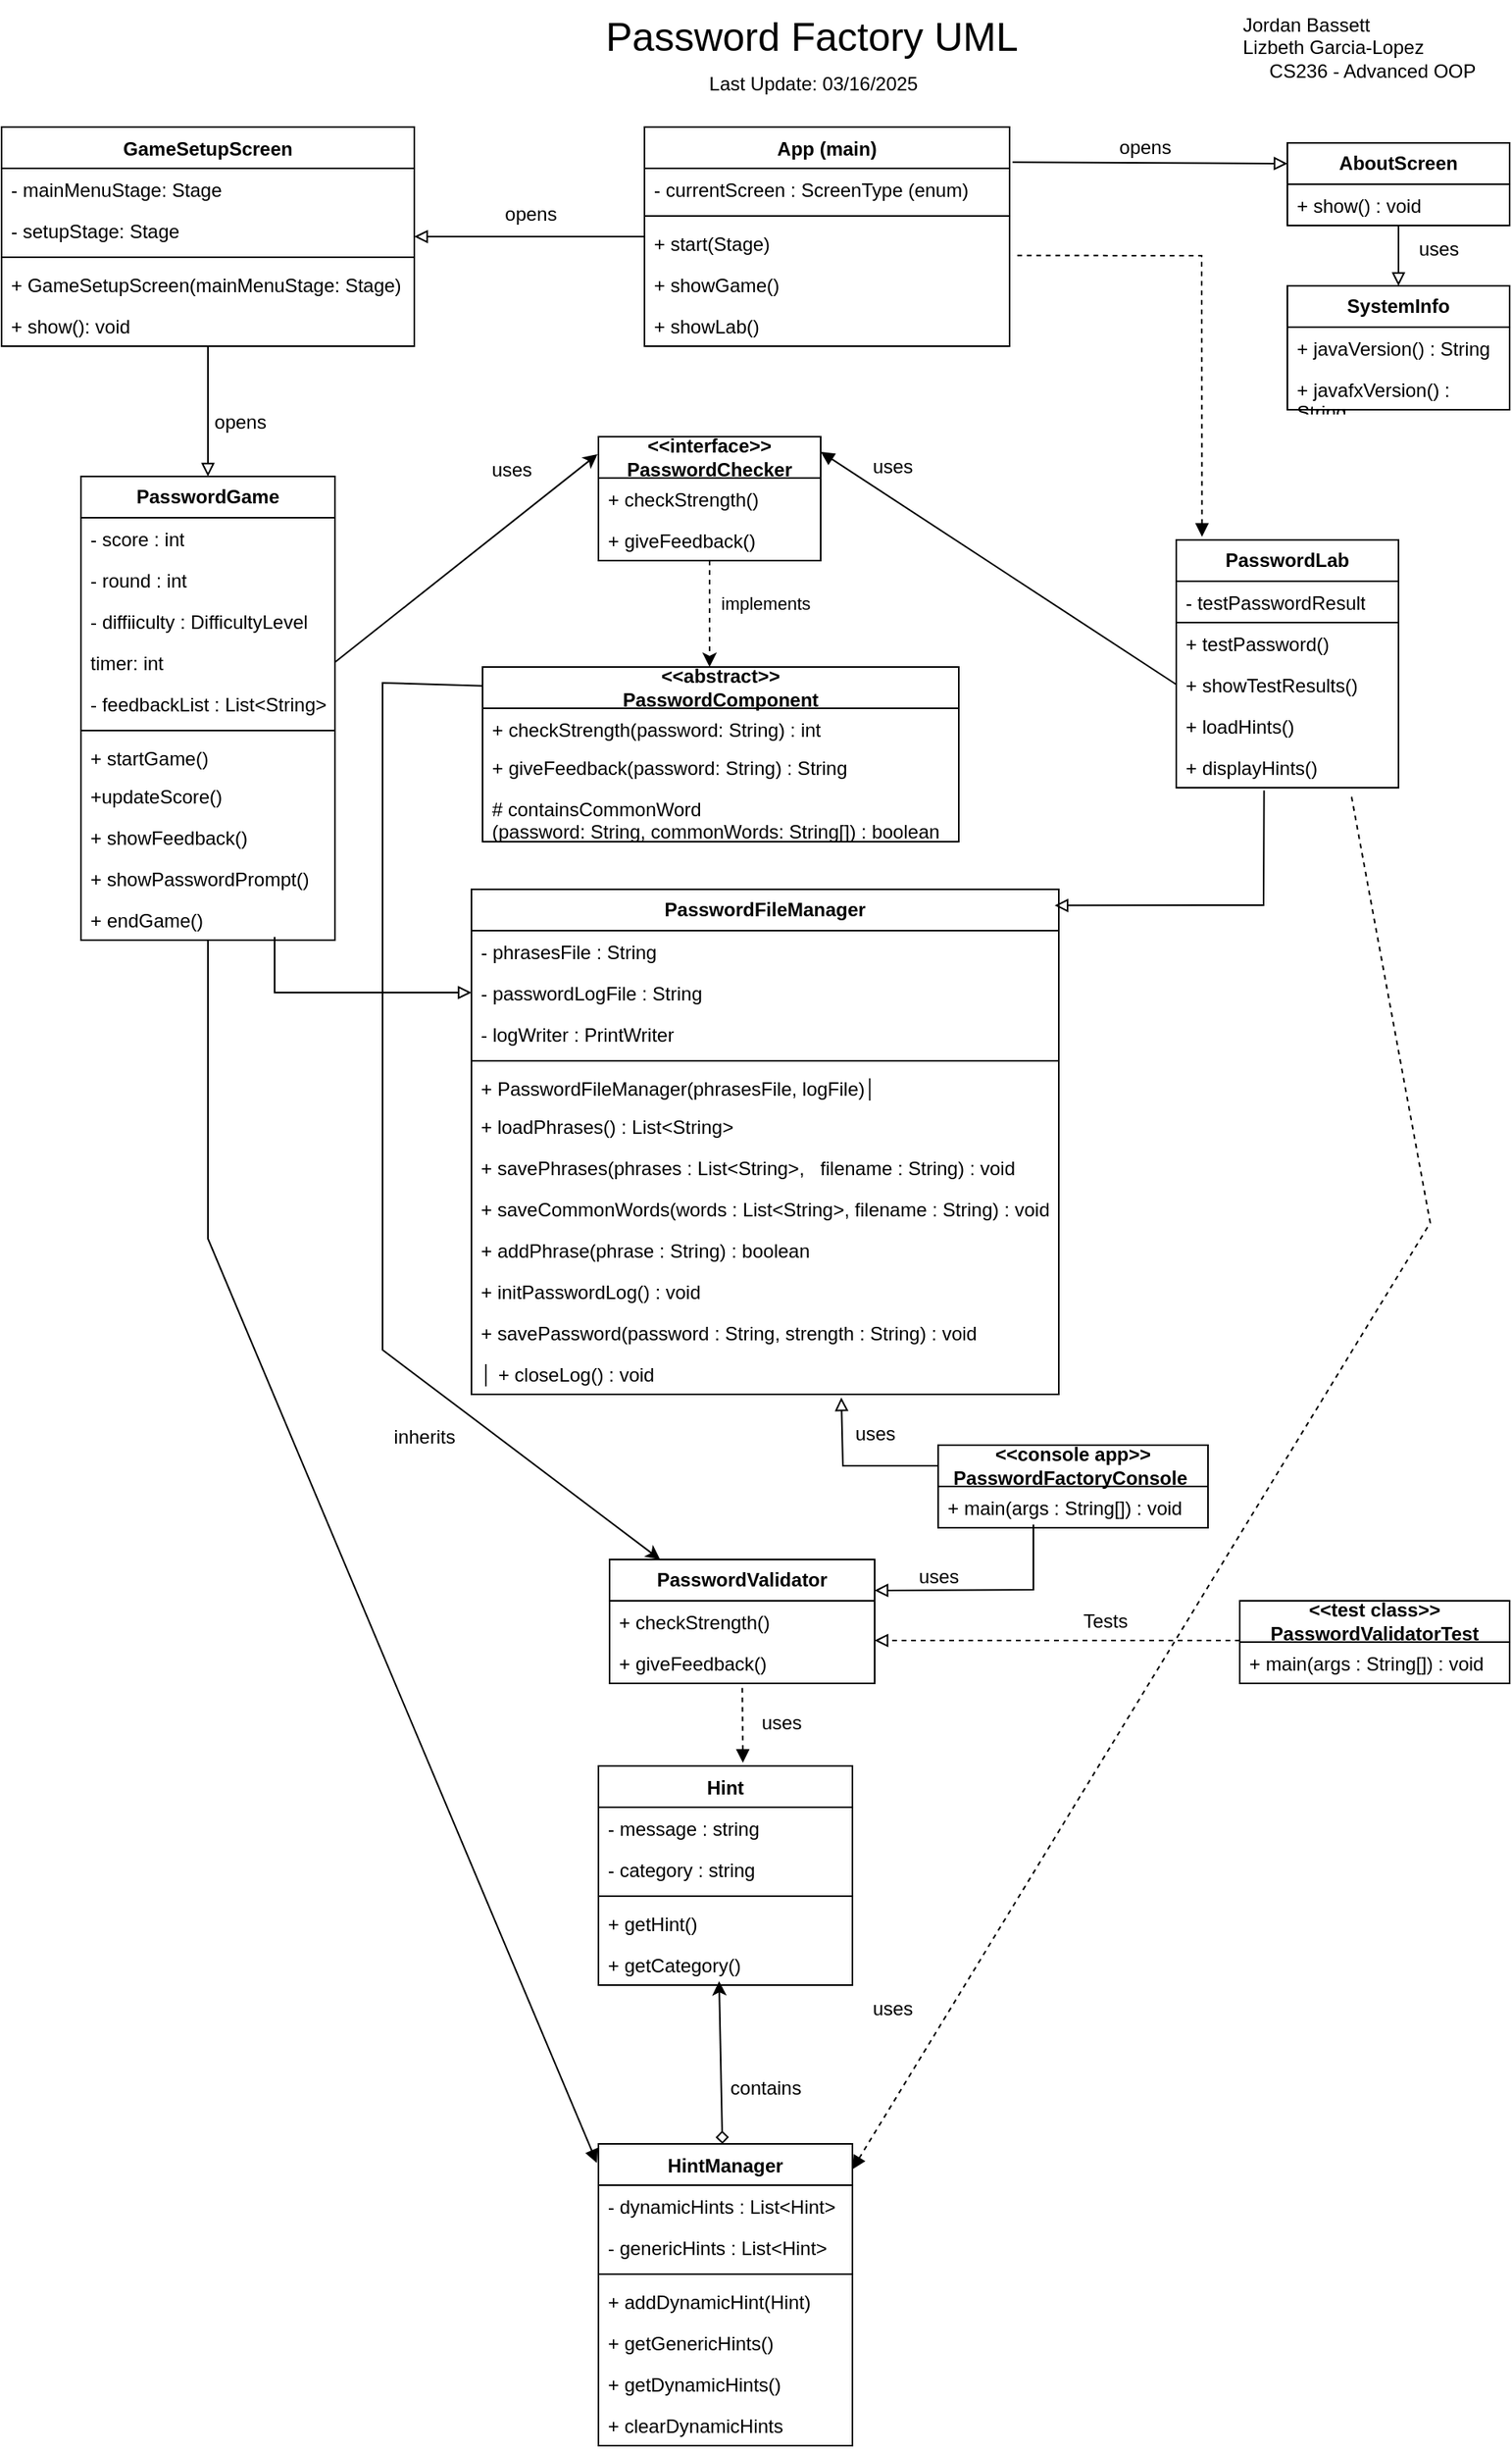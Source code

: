 <mxfile version="26.1.1">
  <diagram name="Page-1" id="9f46799a-70d6-7492-0946-bef42562c5a5">
    <mxGraphModel dx="1672" dy="1702" grid="1" gridSize="10" guides="1" tooltips="1" connect="1" arrows="1" fold="1" page="1" pageScale="1" pageWidth="1100" pageHeight="850" background="none" math="0" shadow="0">
      <root>
        <mxCell id="0" />
        <mxCell id="1" parent="0" />
        <mxCell id="MwzLFh-qSTPDTa6_5iHh-7" value="&lt;b&gt;PasswordGame&lt;/b&gt;" style="swimlane;fontStyle=0;childLayout=stackLayout;horizontal=1;startSize=26;fillColor=none;horizontalStack=0;resizeParent=1;resizeParentMax=0;resizeLast=0;collapsible=1;marginBottom=0;whiteSpace=wrap;html=1;swimlaneLine=1;" parent="1" vertex="1">
          <mxGeometry x="50" y="297" width="160" height="292" as="geometry" />
        </mxCell>
        <mxCell id="MwzLFh-qSTPDTa6_5iHh-33" value="- score : int" style="text;strokeColor=none;fillColor=none;align=left;verticalAlign=top;spacingLeft=4;spacingRight=4;overflow=hidden;rotatable=0;points=[[0,0.5],[1,0.5]];portConstraint=eastwest;whiteSpace=wrap;html=1;fontFamily=Helvetica;fontSize=12;fontColor=default;" parent="MwzLFh-qSTPDTa6_5iHh-7" vertex="1">
          <mxGeometry y="26" width="160" height="26" as="geometry" />
        </mxCell>
        <mxCell id="MwzLFh-qSTPDTa6_5iHh-49" value="- round : int" style="text;strokeColor=none;fillColor=none;align=left;verticalAlign=top;spacingLeft=4;spacingRight=4;overflow=hidden;rotatable=0;points=[[0,0.5],[1,0.5]];portConstraint=eastwest;whiteSpace=wrap;html=1;backgroundOutline=0;fontFamily=Helvetica;fontSize=12;fontColor=default;" parent="MwzLFh-qSTPDTa6_5iHh-7" vertex="1">
          <mxGeometry y="52" width="160" height="26" as="geometry" />
        </mxCell>
        <mxCell id="MwzLFh-qSTPDTa6_5iHh-69" value="- diffiiculty : DifficultyLevel" style="text;strokeColor=none;fillColor=none;align=left;verticalAlign=top;spacingLeft=4;spacingRight=4;overflow=hidden;rotatable=0;points=[[0,0.5],[1,0.5]];portConstraint=eastwest;whiteSpace=wrap;html=1;backgroundOutline=0;fontFamily=Helvetica;fontSize=12;fontColor=default;" parent="MwzLFh-qSTPDTa6_5iHh-7" vertex="1">
          <mxGeometry y="78" width="160" height="26" as="geometry" />
        </mxCell>
        <mxCell id="MwzLFh-qSTPDTa6_5iHh-68" value="timer: int" style="text;strokeColor=none;fillColor=none;align=left;verticalAlign=top;spacingLeft=4;spacingRight=4;overflow=hidden;rotatable=0;points=[[0,0.5],[1,0.5]];portConstraint=eastwest;whiteSpace=wrap;html=1;backgroundOutline=0;fontFamily=Helvetica;fontSize=12;fontColor=default;" parent="MwzLFh-qSTPDTa6_5iHh-7" vertex="1">
          <mxGeometry y="104" width="160" height="26" as="geometry" />
        </mxCell>
        <mxCell id="MwzLFh-qSTPDTa6_5iHh-65" value="- feedbackList : List&amp;lt;String&amp;gt;" style="text;strokeColor=none;fillColor=none;align=left;verticalAlign=top;spacingLeft=4;spacingRight=4;overflow=hidden;rotatable=0;points=[[0,0.5],[1,0.5]];portConstraint=eastwest;whiteSpace=wrap;html=1;backgroundOutline=0;fontFamily=Helvetica;fontSize=12;fontColor=default;" parent="MwzLFh-qSTPDTa6_5iHh-7" vertex="1">
          <mxGeometry y="130" width="160" height="26" as="geometry" />
        </mxCell>
        <mxCell id="MwzLFh-qSTPDTa6_5iHh-64" value="" style="line;strokeWidth=1;fillColor=none;align=left;verticalAlign=middle;spacingTop=-1;spacingLeft=3;spacingRight=3;rotatable=0;labelPosition=right;points=[];portConstraint=eastwest;strokeColor=inherit;" parent="MwzLFh-qSTPDTa6_5iHh-7" vertex="1">
          <mxGeometry y="156" width="160" height="8" as="geometry" />
        </mxCell>
        <mxCell id="MwzLFh-qSTPDTa6_5iHh-8" value="+ startGame()" style="text;strokeColor=none;fillColor=none;align=left;verticalAlign=top;spacingLeft=4;spacingRight=4;overflow=hidden;rotatable=0;points=[[0,0.5],[1,0.5]];portConstraint=eastwest;whiteSpace=wrap;html=1;" parent="MwzLFh-qSTPDTa6_5iHh-7" vertex="1">
          <mxGeometry y="164" width="160" height="24" as="geometry" />
        </mxCell>
        <mxCell id="MwzLFh-qSTPDTa6_5iHh-48" value="+updateScore()" style="text;strokeColor=none;fillColor=none;align=left;verticalAlign=top;spacingLeft=4;spacingRight=4;overflow=hidden;rotatable=0;points=[[0,0.5],[1,0.5]];portConstraint=eastwest;whiteSpace=wrap;html=1;" parent="MwzLFh-qSTPDTa6_5iHh-7" vertex="1">
          <mxGeometry y="188" width="160" height="26" as="geometry" />
        </mxCell>
        <mxCell id="MwzLFh-qSTPDTa6_5iHh-47" value="+ showFeedback()" style="text;strokeColor=none;fillColor=none;align=left;verticalAlign=top;spacingLeft=4;spacingRight=4;overflow=hidden;rotatable=0;points=[[0,0.5],[1,0.5]];portConstraint=eastwest;whiteSpace=wrap;html=1;" parent="MwzLFh-qSTPDTa6_5iHh-7" vertex="1">
          <mxGeometry y="214" width="160" height="26" as="geometry" />
        </mxCell>
        <mxCell id="MwzLFh-qSTPDTa6_5iHh-46" value="+ showPasswordPrompt()" style="text;strokeColor=none;fillColor=none;align=left;verticalAlign=top;spacingLeft=4;spacingRight=4;overflow=hidden;rotatable=0;points=[[0,0.5],[1,0.5]];portConstraint=eastwest;whiteSpace=wrap;html=1;" parent="MwzLFh-qSTPDTa6_5iHh-7" vertex="1">
          <mxGeometry y="240" width="160" height="26" as="geometry" />
        </mxCell>
        <mxCell id="MwzLFh-qSTPDTa6_5iHh-45" value="+ endGame()" style="text;strokeColor=none;fillColor=none;align=left;verticalAlign=top;spacingLeft=4;spacingRight=4;overflow=hidden;rotatable=0;points=[[0,0.5],[1,0.5]];portConstraint=eastwest;whiteSpace=wrap;html=1;" parent="MwzLFh-qSTPDTa6_5iHh-7" vertex="1">
          <mxGeometry y="266" width="160" height="26" as="geometry" />
        </mxCell>
        <mxCell id="MwzLFh-qSTPDTa6_5iHh-11" value="&lt;b&gt;PasswordLab&lt;/b&gt;" style="swimlane;fontStyle=0;childLayout=stackLayout;horizontal=1;startSize=26;fillColor=none;horizontalStack=0;resizeParent=1;resizeParentMax=0;resizeLast=0;collapsible=1;marginBottom=0;whiteSpace=wrap;html=1;" parent="1" vertex="1">
          <mxGeometry x="740" y="337" width="140" height="156" as="geometry" />
        </mxCell>
        <mxCell id="MwzLFh-qSTPDTa6_5iHh-34" value="-&amp;nbsp;testPasswordResult" style="text;strokeColor=default;fillColor=none;align=left;verticalAlign=top;spacingLeft=4;spacingRight=4;overflow=hidden;rotatable=0;points=[[0,0.5],[1,0.5]];portConstraint=eastwest;whiteSpace=wrap;html=1;" parent="MwzLFh-qSTPDTa6_5iHh-11" vertex="1">
          <mxGeometry y="26" width="140" height="26" as="geometry" />
        </mxCell>
        <mxCell id="MwzLFh-qSTPDTa6_5iHh-12" value="+ testPassword()" style="text;strokeColor=none;fillColor=none;align=left;verticalAlign=top;spacingLeft=4;spacingRight=4;overflow=hidden;rotatable=0;points=[[0,0.5],[1,0.5]];portConstraint=eastwest;whiteSpace=wrap;html=1;" parent="MwzLFh-qSTPDTa6_5iHh-11" vertex="1">
          <mxGeometry y="52" width="140" height="26" as="geometry" />
        </mxCell>
        <mxCell id="MwzLFh-qSTPDTa6_5iHh-35" value="+ showTestResults()" style="text;strokeColor=none;fillColor=none;align=left;verticalAlign=top;spacingLeft=4;spacingRight=4;overflow=hidden;rotatable=0;points=[[0,0.5],[1,0.5]];portConstraint=eastwest;whiteSpace=wrap;html=1;" parent="MwzLFh-qSTPDTa6_5iHh-11" vertex="1">
          <mxGeometry y="78" width="140" height="26" as="geometry" />
        </mxCell>
        <mxCell id="MwzLFh-qSTPDTa6_5iHh-71" value="+ loadHints()" style="text;strokeColor=none;fillColor=none;align=left;verticalAlign=top;spacingLeft=4;spacingRight=4;overflow=hidden;rotatable=0;points=[[0,0.5],[1,0.5]];portConstraint=eastwest;whiteSpace=wrap;html=1;" parent="MwzLFh-qSTPDTa6_5iHh-11" vertex="1">
          <mxGeometry y="104" width="140" height="26" as="geometry" />
        </mxCell>
        <mxCell id="MwzLFh-qSTPDTa6_5iHh-70" value="+ displayHints()" style="text;strokeColor=none;fillColor=none;align=left;verticalAlign=top;spacingLeft=4;spacingRight=4;overflow=hidden;rotatable=0;points=[[0,0.5],[1,0.5]];portConstraint=eastwest;whiteSpace=wrap;html=1;" parent="MwzLFh-qSTPDTa6_5iHh-11" vertex="1">
          <mxGeometry y="130" width="140" height="26" as="geometry" />
        </mxCell>
        <mxCell id="MwzLFh-qSTPDTa6_5iHh-16" value="" style="endArrow=none;dashed=1;html=1;rounded=0;exitX=0.116;exitY=-0.013;exitDx=0;exitDy=0;strokeWidth=1;startArrow=block;startFill=1;entryX=1.008;entryY=0.803;entryDx=0;entryDy=0;entryPerimeter=0;exitPerimeter=0;" parent="1" source="MwzLFh-qSTPDTa6_5iHh-11" target="MwzLFh-qSTPDTa6_5iHh-30" edge="1">
          <mxGeometry width="50" height="50" relative="1" as="geometry">
            <mxPoint x="486" y="219" as="sourcePoint" />
            <mxPoint x="546" y="85" as="targetPoint" />
            <Array as="points">
              <mxPoint x="756" y="158" />
            </Array>
          </mxGeometry>
        </mxCell>
        <mxCell id="MwzLFh-qSTPDTa6_5iHh-18" value="&lt;b&gt;&amp;lt;&amp;lt;interface&amp;gt;&amp;gt;&lt;br&gt;PasswordChecker&lt;/b&gt;" style="swimlane;fontStyle=0;childLayout=stackLayout;horizontal=1;startSize=26;fillColor=none;horizontalStack=0;resizeParent=1;resizeParentMax=0;resizeLast=0;collapsible=1;marginBottom=0;whiteSpace=wrap;html=1;labelPadding=8;" parent="1" vertex="1">
          <mxGeometry x="376" y="272" width="140" height="78" as="geometry" />
        </mxCell>
        <mxCell id="MwzLFh-qSTPDTa6_5iHh-19" value="+ checkStrength()" style="text;strokeColor=none;fillColor=none;align=left;verticalAlign=top;spacingLeft=4;spacingRight=4;overflow=hidden;rotatable=0;points=[[0,0.5],[1,0.5]];portConstraint=eastwest;whiteSpace=wrap;html=1;" parent="MwzLFh-qSTPDTa6_5iHh-18" vertex="1">
          <mxGeometry y="26" width="140" height="26" as="geometry" />
        </mxCell>
        <mxCell id="MwzLFh-qSTPDTa6_5iHh-37" value="+ giveFeedback()" style="text;strokeColor=none;fillColor=none;align=left;verticalAlign=top;spacingLeft=4;spacingRight=4;overflow=hidden;rotatable=0;points=[[0,0.5],[1,0.5]];portConstraint=eastwest;whiteSpace=wrap;html=1;" parent="MwzLFh-qSTPDTa6_5iHh-18" vertex="1">
          <mxGeometry y="52" width="140" height="26" as="geometry" />
        </mxCell>
        <mxCell id="MwzLFh-qSTPDTa6_5iHh-23" value="" style="endArrow=none;html=1;rounded=0;exitX=1;exitY=0.25;exitDx=0;exitDy=0;startArrow=block;startFill=1;strokeWidth=1;entryX=0;entryY=0.5;entryDx=0;entryDy=0;" parent="1" target="MwzLFh-qSTPDTa6_5iHh-35" edge="1">
          <mxGeometry width="50" height="50" relative="1" as="geometry">
            <mxPoint x="516" y="281.5" as="sourcePoint" />
            <mxPoint x="606" y="281.496" as="targetPoint" />
            <Array as="points" />
          </mxGeometry>
        </mxCell>
        <mxCell id="MwzLFh-qSTPDTa6_5iHh-24" value="uses" style="text;html=1;align=center;verticalAlign=middle;resizable=0;points=[];autosize=1;strokeColor=none;fillColor=none;" parent="1" vertex="1">
          <mxGeometry x="296" y="278" width="50" height="30" as="geometry" />
        </mxCell>
        <mxCell id="MwzLFh-qSTPDTa6_5iHh-25" value="uses" style="text;html=1;align=center;verticalAlign=middle;resizable=0;points=[];autosize=1;strokeColor=none;fillColor=none;" parent="1" vertex="1">
          <mxGeometry x="536" y="276" width="50" height="30" as="geometry" />
        </mxCell>
        <mxCell id="MwzLFh-qSTPDTa6_5iHh-27" value="App (main)" style="swimlane;fontStyle=1;align=center;verticalAlign=top;childLayout=stackLayout;horizontal=1;startSize=26;horizontalStack=0;resizeParent=1;resizeParentMax=0;resizeLast=0;collapsible=1;marginBottom=0;whiteSpace=wrap;html=1;" parent="1" vertex="1">
          <mxGeometry x="405" y="77" width="230" height="138" as="geometry" />
        </mxCell>
        <mxCell id="MwzLFh-qSTPDTa6_5iHh-28" value="- currentScreen : ScreenType (enum)" style="text;strokeColor=none;fillColor=none;align=left;verticalAlign=top;spacingLeft=4;spacingRight=4;overflow=hidden;rotatable=0;points=[[0,0.5],[1,0.5]];portConstraint=eastwest;whiteSpace=wrap;html=1;" parent="MwzLFh-qSTPDTa6_5iHh-27" vertex="1">
          <mxGeometry y="26" width="230" height="26" as="geometry" />
        </mxCell>
        <mxCell id="MwzLFh-qSTPDTa6_5iHh-29" value="" style="line;strokeWidth=1;fillColor=none;align=left;verticalAlign=middle;spacingTop=-1;spacingLeft=3;spacingRight=3;rotatable=0;labelPosition=right;points=[];portConstraint=eastwest;strokeColor=inherit;" parent="MwzLFh-qSTPDTa6_5iHh-27" vertex="1">
          <mxGeometry y="52" width="230" height="8" as="geometry" />
        </mxCell>
        <mxCell id="MwzLFh-qSTPDTa6_5iHh-30" value="+ start(Stage)&lt;div&gt;&lt;br&gt;&lt;/div&gt;" style="text;strokeColor=none;fillColor=none;align=left;verticalAlign=top;spacingLeft=4;spacingRight=4;overflow=hidden;rotatable=0;points=[[0,0.5],[1,0.5]];portConstraint=eastwest;whiteSpace=wrap;html=1;" parent="MwzLFh-qSTPDTa6_5iHh-27" vertex="1">
          <mxGeometry y="60" width="230" height="26" as="geometry" />
        </mxCell>
        <mxCell id="MwzLFh-qSTPDTa6_5iHh-32" value="+ showGame()" style="text;strokeColor=none;fillColor=none;align=left;verticalAlign=top;spacingLeft=4;spacingRight=4;overflow=hidden;rotatable=0;points=[[0,0.5],[1,0.5]];portConstraint=eastwest;whiteSpace=wrap;html=1;" parent="MwzLFh-qSTPDTa6_5iHh-27" vertex="1">
          <mxGeometry y="86" width="230" height="26" as="geometry" />
        </mxCell>
        <mxCell id="MwzLFh-qSTPDTa6_5iHh-31" value="+ showLab()" style="text;strokeColor=none;fillColor=none;align=left;verticalAlign=top;spacingLeft=4;spacingRight=4;overflow=hidden;rotatable=0;points=[[0,0.5],[1,0.5]];portConstraint=eastwest;whiteSpace=wrap;html=1;" parent="MwzLFh-qSTPDTa6_5iHh-27" vertex="1">
          <mxGeometry y="112" width="230" height="26" as="geometry" />
        </mxCell>
        <mxCell id="MwzLFh-qSTPDTa6_5iHh-38" value="&lt;b&gt;PasswordValidator&lt;/b&gt;" style="swimlane;fontStyle=0;childLayout=stackLayout;horizontal=1;startSize=26;fillColor=none;horizontalStack=0;resizeParent=1;resizeParentMax=0;resizeLast=0;collapsible=1;marginBottom=0;whiteSpace=wrap;html=1;" parent="1" vertex="1">
          <mxGeometry x="383" y="979" width="167" height="78" as="geometry" />
        </mxCell>
        <mxCell id="MwzLFh-qSTPDTa6_5iHh-39" value="+ checkStrength()" style="text;strokeColor=none;fillColor=none;align=left;verticalAlign=top;spacingLeft=4;spacingRight=4;overflow=hidden;rotatable=0;points=[[0,0.5],[1,0.5]];portConstraint=eastwest;whiteSpace=wrap;html=1;" parent="MwzLFh-qSTPDTa6_5iHh-38" vertex="1">
          <mxGeometry y="26" width="167" height="26" as="geometry" />
        </mxCell>
        <mxCell id="MwzLFh-qSTPDTa6_5iHh-40" value="+ giveFeedback()" style="text;strokeColor=none;fillColor=none;align=left;verticalAlign=top;spacingLeft=4;spacingRight=4;overflow=hidden;rotatable=0;points=[[0,0.5],[1,0.5]];portConstraint=eastwest;whiteSpace=wrap;html=1;" parent="MwzLFh-qSTPDTa6_5iHh-38" vertex="1">
          <mxGeometry y="52" width="167" height="26" as="geometry" />
        </mxCell>
        <mxCell id="MwzLFh-qSTPDTa6_5iHh-41" value="" style="endArrow=classic;html=1;rounded=0;dashed=1;" parent="1" source="MwzLFh-qSTPDTa6_5iHh-18" edge="1">
          <mxGeometry width="50" height="50" relative="1" as="geometry">
            <mxPoint x="766" y="335" as="sourcePoint" />
            <mxPoint x="446" y="417" as="targetPoint" />
          </mxGeometry>
        </mxCell>
        <mxCell id="6YJ5N-ME_N0Fh1LEVRaI-7" value="i&lt;span style=&quot;background-color: light-dark(#ffffff, var(--ge-dark-color, #121212)); color: light-dark(rgb(0, 0, 0), rgb(255, 255, 255));&quot;&gt;mplements&lt;/span&gt;" style="edgeLabel;html=1;align=center;verticalAlign=middle;resizable=0;points=[];" parent="MwzLFh-qSTPDTa6_5iHh-41" vertex="1" connectable="0">
          <mxGeometry x="-0.343" y="1" relative="1" as="geometry">
            <mxPoint x="34" y="5" as="offset" />
          </mxGeometry>
        </mxCell>
        <mxCell id="MwzLFh-qSTPDTa6_5iHh-51" value="" style="endArrow=classic;html=1;rounded=0;exitX=1;exitY=0.5;exitDx=0;exitDy=0;entryX=-0.004;entryY=0.141;entryDx=0;entryDy=0;entryPerimeter=0;" parent="1" source="MwzLFh-qSTPDTa6_5iHh-68" target="MwzLFh-qSTPDTa6_5iHh-18" edge="1">
          <mxGeometry width="50" height="50" relative="1" as="geometry">
            <mxPoint x="256" y="535" as="sourcePoint" />
            <mxPoint x="306" y="485" as="targetPoint" />
            <Array as="points" />
          </mxGeometry>
        </mxCell>
        <mxCell id="LDX4w7hDw32Ap1Z7UwCJ-1" value="Hint" style="swimlane;fontStyle=1;align=center;verticalAlign=top;childLayout=stackLayout;horizontal=1;startSize=26;horizontalStack=0;resizeParent=1;resizeParentMax=0;resizeLast=0;collapsible=1;marginBottom=0;whiteSpace=wrap;html=1;" parent="1" vertex="1">
          <mxGeometry x="376" y="1109" width="160" height="138" as="geometry" />
        </mxCell>
        <mxCell id="LDX4w7hDw32Ap1Z7UwCJ-2" value="- message : string" style="text;strokeColor=none;fillColor=none;align=left;verticalAlign=top;spacingLeft=4;spacingRight=4;overflow=hidden;rotatable=0;points=[[0,0.5],[1,0.5]];portConstraint=eastwest;whiteSpace=wrap;html=1;" parent="LDX4w7hDw32Ap1Z7UwCJ-1" vertex="1">
          <mxGeometry y="26" width="160" height="26" as="geometry" />
        </mxCell>
        <mxCell id="LDX4w7hDw32Ap1Z7UwCJ-5" value="- category : string" style="text;strokeColor=none;fillColor=none;align=left;verticalAlign=top;spacingLeft=4;spacingRight=4;overflow=hidden;rotatable=0;points=[[0,0.5],[1,0.5]];portConstraint=eastwest;whiteSpace=wrap;html=1;" parent="LDX4w7hDw32Ap1Z7UwCJ-1" vertex="1">
          <mxGeometry y="52" width="160" height="26" as="geometry" />
        </mxCell>
        <mxCell id="LDX4w7hDw32Ap1Z7UwCJ-3" value="" style="line;strokeWidth=1;fillColor=none;align=left;verticalAlign=middle;spacingTop=-1;spacingLeft=3;spacingRight=3;rotatable=0;labelPosition=right;points=[];portConstraint=eastwest;strokeColor=inherit;" parent="LDX4w7hDw32Ap1Z7UwCJ-1" vertex="1">
          <mxGeometry y="78" width="160" height="8" as="geometry" />
        </mxCell>
        <mxCell id="LDX4w7hDw32Ap1Z7UwCJ-4" value="+ getHint()" style="text;strokeColor=none;fillColor=none;align=left;verticalAlign=top;spacingLeft=4;spacingRight=4;overflow=hidden;rotatable=0;points=[[0,0.5],[1,0.5]];portConstraint=eastwest;whiteSpace=wrap;html=1;" parent="LDX4w7hDw32Ap1Z7UwCJ-1" vertex="1">
          <mxGeometry y="86" width="160" height="26" as="geometry" />
        </mxCell>
        <mxCell id="LDX4w7hDw32Ap1Z7UwCJ-6" value="+ getCategory()" style="text;strokeColor=none;fillColor=none;align=left;verticalAlign=top;spacingLeft=4;spacingRight=4;overflow=hidden;rotatable=0;points=[[0,0.5],[1,0.5]];portConstraint=eastwest;whiteSpace=wrap;html=1;" parent="LDX4w7hDw32Ap1Z7UwCJ-1" vertex="1">
          <mxGeometry y="112" width="160" height="26" as="geometry" />
        </mxCell>
        <mxCell id="LDX4w7hDw32Ap1Z7UwCJ-7" value="HintManager" style="swimlane;fontStyle=1;align=center;verticalAlign=top;childLayout=stackLayout;horizontal=1;startSize=26;horizontalStack=0;resizeParent=1;resizeParentMax=0;resizeLast=0;collapsible=1;marginBottom=0;whiteSpace=wrap;html=1;" parent="1" vertex="1">
          <mxGeometry x="376" y="1347" width="160" height="190" as="geometry" />
        </mxCell>
        <mxCell id="LDX4w7hDw32Ap1Z7UwCJ-8" value="- dynamicHints : List&amp;lt;Hint&amp;gt;" style="text;strokeColor=none;fillColor=none;align=left;verticalAlign=top;spacingLeft=4;spacingRight=4;overflow=hidden;rotatable=0;points=[[0,0.5],[1,0.5]];portConstraint=eastwest;whiteSpace=wrap;html=1;" parent="LDX4w7hDw32Ap1Z7UwCJ-7" vertex="1">
          <mxGeometry y="26" width="160" height="26" as="geometry" />
        </mxCell>
        <mxCell id="LDX4w7hDw32Ap1Z7UwCJ-11" value="- genericHints : List&amp;lt;Hint&amp;gt;" style="text;strokeColor=none;fillColor=none;align=left;verticalAlign=top;spacingLeft=4;spacingRight=4;overflow=hidden;rotatable=0;points=[[0,0.5],[1,0.5]];portConstraint=eastwest;whiteSpace=wrap;html=1;" parent="LDX4w7hDw32Ap1Z7UwCJ-7" vertex="1">
          <mxGeometry y="52" width="160" height="26" as="geometry" />
        </mxCell>
        <mxCell id="LDX4w7hDw32Ap1Z7UwCJ-9" value="" style="line;strokeWidth=1;fillColor=none;align=left;verticalAlign=middle;spacingTop=-1;spacingLeft=3;spacingRight=3;rotatable=0;labelPosition=right;points=[];portConstraint=eastwest;strokeColor=inherit;" parent="LDX4w7hDw32Ap1Z7UwCJ-7" vertex="1">
          <mxGeometry y="78" width="160" height="8" as="geometry" />
        </mxCell>
        <mxCell id="LDX4w7hDw32Ap1Z7UwCJ-10" value="+ addDynamicHint(Hint)" style="text;strokeColor=none;fillColor=none;align=left;verticalAlign=top;spacingLeft=4;spacingRight=4;overflow=hidden;rotatable=0;points=[[0,0.5],[1,0.5]];portConstraint=eastwest;whiteSpace=wrap;html=1;" parent="LDX4w7hDw32Ap1Z7UwCJ-7" vertex="1">
          <mxGeometry y="86" width="160" height="26" as="geometry" />
        </mxCell>
        <mxCell id="LDX4w7hDw32Ap1Z7UwCJ-14" value="+ getGenericHints()" style="text;strokeColor=none;fillColor=none;align=left;verticalAlign=top;spacingLeft=4;spacingRight=4;overflow=hidden;rotatable=0;points=[[0,0.5],[1,0.5]];portConstraint=eastwest;whiteSpace=wrap;html=1;" parent="LDX4w7hDw32Ap1Z7UwCJ-7" vertex="1">
          <mxGeometry y="112" width="160" height="26" as="geometry" />
        </mxCell>
        <mxCell id="LDX4w7hDw32Ap1Z7UwCJ-13" value="+ getDynamicHints()" style="text;strokeColor=none;fillColor=none;align=left;verticalAlign=top;spacingLeft=4;spacingRight=4;overflow=hidden;rotatable=0;points=[[0,0.5],[1,0.5]];portConstraint=eastwest;whiteSpace=wrap;html=1;" parent="LDX4w7hDw32Ap1Z7UwCJ-7" vertex="1">
          <mxGeometry y="138" width="160" height="26" as="geometry" />
        </mxCell>
        <mxCell id="LDX4w7hDw32Ap1Z7UwCJ-12" value="+ clearDynamicHints" style="text;strokeColor=none;fillColor=none;align=left;verticalAlign=top;spacingLeft=4;spacingRight=4;overflow=hidden;rotatable=0;points=[[0,0.5],[1,0.5]];portConstraint=eastwest;whiteSpace=wrap;html=1;" parent="LDX4w7hDw32Ap1Z7UwCJ-7" vertex="1">
          <mxGeometry y="164" width="160" height="26" as="geometry" />
        </mxCell>
        <mxCell id="LDX4w7hDw32Ap1Z7UwCJ-15" value="" style="endArrow=none;dashed=1;html=1;rounded=0;startArrow=block;startFill=1;" parent="1" target="MwzLFh-qSTPDTa6_5iHh-40" edge="1">
          <mxGeometry width="50" height="50" relative="1" as="geometry">
            <mxPoint x="467" y="1107" as="sourcePoint" />
            <mxPoint x="455.35" y="1063.58" as="targetPoint" />
          </mxGeometry>
        </mxCell>
        <mxCell id="LDX4w7hDw32Ap1Z7UwCJ-18" value="" style="endArrow=classic;html=1;rounded=0;startArrow=diamond;startFill=0;entryX=0.475;entryY=0.904;entryDx=0;entryDy=0;entryPerimeter=0;" parent="1" source="LDX4w7hDw32Ap1Z7UwCJ-7" target="LDX4w7hDw32Ap1Z7UwCJ-6" edge="1">
          <mxGeometry width="50" height="50" relative="1" as="geometry">
            <mxPoint x="564" y="1096" as="sourcePoint" />
            <mxPoint x="614" y="1046" as="targetPoint" />
          </mxGeometry>
        </mxCell>
        <mxCell id="LDX4w7hDw32Ap1Z7UwCJ-20" value="" style="endArrow=none;dashed=1;html=1;rounded=0;exitX=1;exitY=0.084;exitDx=0;exitDy=0;exitPerimeter=0;startArrow=block;startFill=1;entryX=0.786;entryY=1.136;entryDx=0;entryDy=0;entryPerimeter=0;" parent="1" source="LDX4w7hDw32Ap1Z7UwCJ-7" target="MwzLFh-qSTPDTa6_5iHh-70" edge="1">
          <mxGeometry width="50" height="50" relative="1" as="geometry">
            <mxPoint x="674" y="756" as="sourcePoint" />
            <mxPoint x="674" y="586" as="targetPoint" />
            <Array as="points">
              <mxPoint x="900" y="767" />
            </Array>
          </mxGeometry>
        </mxCell>
        <mxCell id="LDX4w7hDw32Ap1Z7UwCJ-21" value="uses" style="text;html=1;align=center;verticalAlign=middle;resizable=0;points=[];autosize=1;strokeColor=none;fillColor=none;" parent="1" vertex="1">
          <mxGeometry x="536" y="1247" width="50" height="30" as="geometry" />
        </mxCell>
        <mxCell id="LDX4w7hDw32Ap1Z7UwCJ-22" value="" style="endArrow=none;html=1;rounded=0;exitX=-0.006;exitY=0.063;exitDx=0;exitDy=0;exitPerimeter=0;startArrow=block;startFill=1;" parent="1" source="LDX4w7hDw32Ap1Z7UwCJ-7" target="MwzLFh-qSTPDTa6_5iHh-45" edge="1">
          <mxGeometry width="50" height="50" relative="1" as="geometry">
            <mxPoint x="176" y="786" as="sourcePoint" />
            <mxPoint x="194" y="501" as="targetPoint" />
            <Array as="points">
              <mxPoint x="130" y="777" />
            </Array>
          </mxGeometry>
        </mxCell>
        <mxCell id="LDX4w7hDw32Ap1Z7UwCJ-23" value="contains" style="text;html=1;align=center;verticalAlign=middle;resizable=0;points=[];autosize=1;strokeColor=none;fillColor=none;" parent="1" vertex="1">
          <mxGeometry x="446" y="1297" width="70" height="30" as="geometry" />
        </mxCell>
        <mxCell id="6YJ5N-ME_N0Fh1LEVRaI-1" value="&lt;b&gt;&amp;lt;&amp;lt;abstract&amp;gt;&amp;gt;&lt;br&gt;PasswordComponent&lt;/b&gt;" style="swimlane;fontStyle=0;childLayout=stackLayout;horizontal=1;startSize=26;fillColor=none;horizontalStack=0;resizeParent=1;resizeParentMax=0;resizeLast=0;collapsible=1;marginBottom=0;whiteSpace=wrap;html=1;" parent="1" vertex="1">
          <mxGeometry x="303" y="417" width="300" height="110" as="geometry" />
        </mxCell>
        <mxCell id="6YJ5N-ME_N0Fh1LEVRaI-2" value="+ checkStrength(&lt;span class=&quot;hljs-keyword&quot;&gt;password&lt;/span&gt;: String) : &lt;span class=&quot;hljs-type&quot;&gt;int&lt;/span&gt;" style="text;strokeColor=none;fillColor=none;align=left;verticalAlign=top;spacingLeft=4;spacingRight=4;overflow=hidden;rotatable=0;points=[[0,0.5],[1,0.5]];portConstraint=eastwest;whiteSpace=wrap;html=1;" parent="6YJ5N-ME_N0Fh1LEVRaI-1" vertex="1">
          <mxGeometry y="26" width="300" height="24" as="geometry" />
        </mxCell>
        <mxCell id="6YJ5N-ME_N0Fh1LEVRaI-3" value="+ giveFeedback(&lt;span class=&quot;hljs-keyword&quot;&gt;password&lt;/span&gt;: String) : String" style="text;strokeColor=none;fillColor=none;align=left;verticalAlign=top;spacingLeft=4;spacingRight=4;overflow=hidden;rotatable=0;points=[[0,0.5],[1,0.5]];portConstraint=eastwest;whiteSpace=wrap;html=1;" parent="6YJ5N-ME_N0Fh1LEVRaI-1" vertex="1">
          <mxGeometry y="50" width="300" height="26" as="geometry" />
        </mxCell>
        <mxCell id="6YJ5N-ME_N0Fh1LEVRaI-5" value="# containsCommonWord&lt;br&gt;(&lt;span class=&quot;hljs-keyword&quot;&gt;password&lt;/span&gt;: String, commonWords: String[]) : &lt;span class=&quot;hljs-type&quot;&gt;boolean&lt;/span&gt;" style="text;strokeColor=none;fillColor=none;align=left;verticalAlign=top;spacingLeft=4;spacingRight=4;overflow=hidden;rotatable=0;points=[[0,0.5],[1,0.5]];portConstraint=eastwest;whiteSpace=wrap;html=1;" parent="6YJ5N-ME_N0Fh1LEVRaI-1" vertex="1">
          <mxGeometry y="76" width="300" height="34" as="geometry" />
        </mxCell>
        <mxCell id="6YJ5N-ME_N0Fh1LEVRaI-6" value="" style="endArrow=classic;html=1;rounded=0;exitX=0;exitY=0.108;exitDx=0;exitDy=0;exitPerimeter=0;" parent="1" target="MwzLFh-qSTPDTa6_5iHh-38" edge="1" source="6YJ5N-ME_N0Fh1LEVRaI-1">
          <mxGeometry width="50" height="50" relative="1" as="geometry">
            <mxPoint x="308" y="429" as="sourcePoint" />
            <mxPoint x="513" y="690" as="targetPoint" />
            <Array as="points">
              <mxPoint x="240" y="427" />
              <mxPoint x="240" y="847" />
            </Array>
          </mxGeometry>
        </mxCell>
        <mxCell id="6YJ5N-ME_N0Fh1LEVRaI-8" value="inherits" style="text;html=1;align=center;verticalAlign=middle;resizable=0;points=[];autosize=1;strokeColor=none;fillColor=none;" parent="1" vertex="1">
          <mxGeometry x="236" y="887" width="60" height="30" as="geometry" />
        </mxCell>
        <mxCell id="mxx-9HUhmIcKTZJnWZQF-1" value="GameSetupScreen" style="swimlane;fontStyle=1;align=center;verticalAlign=top;childLayout=stackLayout;horizontal=1;startSize=26;horizontalStack=0;resizeParent=1;resizeParentMax=0;resizeLast=0;collapsible=1;marginBottom=0;whiteSpace=wrap;html=1;" parent="1" vertex="1">
          <mxGeometry y="77" width="260" height="138" as="geometry" />
        </mxCell>
        <mxCell id="mxx-9HUhmIcKTZJnWZQF-2" value="- mainMenuStage: Stage" style="text;strokeColor=none;fillColor=none;align=left;verticalAlign=top;spacingLeft=4;spacingRight=4;overflow=hidden;rotatable=0;points=[[0,0.5],[1,0.5]];portConstraint=eastwest;whiteSpace=wrap;html=1;" parent="mxx-9HUhmIcKTZJnWZQF-1" vertex="1">
          <mxGeometry y="26" width="260" height="26" as="geometry" />
        </mxCell>
        <mxCell id="mxx-9HUhmIcKTZJnWZQF-18" value="- setupStage: Stage" style="text;strokeColor=none;fillColor=none;align=left;verticalAlign=top;spacingLeft=4;spacingRight=4;overflow=hidden;rotatable=0;points=[[0,0.5],[1,0.5]];portConstraint=eastwest;whiteSpace=wrap;html=1;" parent="mxx-9HUhmIcKTZJnWZQF-1" vertex="1">
          <mxGeometry y="52" width="260" height="26" as="geometry" />
        </mxCell>
        <mxCell id="mxx-9HUhmIcKTZJnWZQF-3" value="" style="line;strokeWidth=1;fillColor=none;align=left;verticalAlign=middle;spacingTop=-1;spacingLeft=3;spacingRight=3;rotatable=0;labelPosition=right;points=[];portConstraint=eastwest;strokeColor=inherit;" parent="mxx-9HUhmIcKTZJnWZQF-1" vertex="1">
          <mxGeometry y="78" width="260" height="8" as="geometry" />
        </mxCell>
        <mxCell id="mxx-9HUhmIcKTZJnWZQF-6" value="+ GameSetupScreen(mainMenuStage: Stage)" style="text;strokeColor=none;fillColor=none;align=left;verticalAlign=top;spacingLeft=4;spacingRight=4;overflow=hidden;rotatable=0;points=[[0,0.5],[1,0.5]];portConstraint=eastwest;whiteSpace=wrap;html=1;" parent="mxx-9HUhmIcKTZJnWZQF-1" vertex="1">
          <mxGeometry y="86" width="260" height="26" as="geometry" />
        </mxCell>
        <mxCell id="mxx-9HUhmIcKTZJnWZQF-17" value="+ show(): void" style="text;strokeColor=none;fillColor=none;align=left;verticalAlign=top;spacingLeft=4;spacingRight=4;overflow=hidden;rotatable=0;points=[[0,0.5],[1,0.5]];portConstraint=eastwest;whiteSpace=wrap;html=1;" parent="mxx-9HUhmIcKTZJnWZQF-1" vertex="1">
          <mxGeometry y="112" width="260" height="26" as="geometry" />
        </mxCell>
        <mxCell id="mxx-9HUhmIcKTZJnWZQF-13" value="" style="endArrow=block;html=1;rounded=0;endFill=0;" parent="1" source="MwzLFh-qSTPDTa6_5iHh-27" target="mxx-9HUhmIcKTZJnWZQF-1" edge="1">
          <mxGeometry width="50" height="50" relative="1" as="geometry">
            <mxPoint x="490" y="527" as="sourcePoint" />
            <mxPoint x="310" y="157" as="targetPoint" />
          </mxGeometry>
        </mxCell>
        <mxCell id="mxx-9HUhmIcKTZJnWZQF-14" value="opens" style="text;html=1;align=center;verticalAlign=middle;resizable=0;points=[];autosize=1;strokeColor=none;fillColor=none;" parent="1" vertex="1">
          <mxGeometry x="303" y="117" width="60" height="30" as="geometry" />
        </mxCell>
        <mxCell id="mxx-9HUhmIcKTZJnWZQF-15" value="" style="endArrow=block;html=1;rounded=0;endFill=0;" parent="1" source="mxx-9HUhmIcKTZJnWZQF-1" target="MwzLFh-qSTPDTa6_5iHh-7" edge="1">
          <mxGeometry width="50" height="50" relative="1" as="geometry">
            <mxPoint x="415" y="156" as="sourcePoint" />
            <mxPoint x="270" y="156" as="targetPoint" />
          </mxGeometry>
        </mxCell>
        <mxCell id="mxx-9HUhmIcKTZJnWZQF-16" value="opens" style="text;html=1;align=center;verticalAlign=middle;resizable=0;points=[];autosize=1;strokeColor=none;fillColor=none;" parent="1" vertex="1">
          <mxGeometry x="120" y="248" width="60" height="30" as="geometry" />
        </mxCell>
        <mxCell id="jwQLwETKuIdSPSXauqky-6" value="&lt;b&gt;PasswordFileManager&lt;/b&gt;" style="swimlane;fontStyle=0;childLayout=stackLayout;horizontal=1;startSize=26;fillColor=none;horizontalStack=0;resizeParent=1;resizeParentMax=0;resizeLast=0;collapsible=1;marginBottom=0;whiteSpace=wrap;html=1;swimlaneLine=1;" vertex="1" parent="1">
          <mxGeometry x="296" y="557" width="370" height="318" as="geometry" />
        </mxCell>
        <mxCell id="jwQLwETKuIdSPSXauqky-7" value="- phrasesFile : String" style="text;strokeColor=none;fillColor=none;align=left;verticalAlign=top;spacingLeft=4;spacingRight=4;overflow=hidden;rotatable=0;points=[[0,0.5],[1,0.5]];portConstraint=eastwest;whiteSpace=wrap;html=1;fontFamily=Helvetica;fontSize=12;fontColor=default;" vertex="1" parent="jwQLwETKuIdSPSXauqky-6">
          <mxGeometry y="26" width="370" height="26" as="geometry" />
        </mxCell>
        <mxCell id="jwQLwETKuIdSPSXauqky-8" value="- passwordLogFile : String" style="text;strokeColor=none;fillColor=none;align=left;verticalAlign=top;spacingLeft=4;spacingRight=4;overflow=hidden;rotatable=0;points=[[0,0.5],[1,0.5]];portConstraint=eastwest;whiteSpace=wrap;html=1;backgroundOutline=0;fontFamily=Helvetica;fontSize=12;fontColor=default;" vertex="1" parent="jwQLwETKuIdSPSXauqky-6">
          <mxGeometry y="52" width="370" height="26" as="geometry" />
        </mxCell>
        <mxCell id="jwQLwETKuIdSPSXauqky-9" value="- logWriter : PrintWriter" style="text;strokeColor=none;fillColor=none;align=left;verticalAlign=top;spacingLeft=4;spacingRight=4;overflow=hidden;rotatable=0;points=[[0,0.5],[1,0.5]];portConstraint=eastwest;whiteSpace=wrap;html=1;backgroundOutline=0;fontFamily=Helvetica;fontSize=12;fontColor=default;" vertex="1" parent="jwQLwETKuIdSPSXauqky-6">
          <mxGeometry y="78" width="370" height="26" as="geometry" />
        </mxCell>
        <mxCell id="jwQLwETKuIdSPSXauqky-12" value="" style="line;strokeWidth=1;fillColor=none;align=left;verticalAlign=middle;spacingTop=-1;spacingLeft=3;spacingRight=3;rotatable=0;labelPosition=right;points=[];portConstraint=eastwest;strokeColor=inherit;" vertex="1" parent="jwQLwETKuIdSPSXauqky-6">
          <mxGeometry y="104" width="370" height="8" as="geometry" />
        </mxCell>
        <mxCell id="jwQLwETKuIdSPSXauqky-13" value="+ PasswordFileManager(phrasesFile, logFile)│" style="text;strokeColor=none;fillColor=none;align=left;verticalAlign=top;spacingLeft=4;spacingRight=4;overflow=hidden;rotatable=0;points=[[0,0.5],[1,0.5]];portConstraint=eastwest;whiteSpace=wrap;html=1;" vertex="1" parent="jwQLwETKuIdSPSXauqky-6">
          <mxGeometry y="112" width="370" height="24" as="geometry" />
        </mxCell>
        <mxCell id="jwQLwETKuIdSPSXauqky-14" value="+ loadPhrases() : List&amp;lt;String&amp;gt;&amp;nbsp;" style="text;strokeColor=none;fillColor=none;align=left;verticalAlign=top;spacingLeft=4;spacingRight=4;overflow=hidden;rotatable=0;points=[[0,0.5],[1,0.5]];portConstraint=eastwest;whiteSpace=wrap;html=1;" vertex="1" parent="jwQLwETKuIdSPSXauqky-6">
          <mxGeometry y="136" width="370" height="26" as="geometry" />
        </mxCell>
        <mxCell id="jwQLwETKuIdSPSXauqky-15" value="&lt;div&gt;+ savePhrases(phrases : List&amp;lt;String&amp;gt;,&amp;nbsp;&lt;span style=&quot;background-color: transparent; color: light-dark(rgb(0, 0, 0), rgb(255, 255, 255));&quot;&gt;&amp;nbsp; filename : String) : void&amp;nbsp;&lt;/span&gt;&lt;/div&gt;" style="text;strokeColor=none;fillColor=none;align=left;verticalAlign=top;spacingLeft=4;spacingRight=4;overflow=hidden;rotatable=0;points=[[0,0.5],[1,0.5]];portConstraint=eastwest;whiteSpace=wrap;html=1;" vertex="1" parent="jwQLwETKuIdSPSXauqky-6">
          <mxGeometry y="162" width="370" height="26" as="geometry" />
        </mxCell>
        <mxCell id="jwQLwETKuIdSPSXauqky-16" value="&lt;div&gt;+ saveCommonWords(words : List&amp;lt;String&amp;gt;,&amp;nbsp;&lt;span style=&quot;background-color: transparent; color: light-dark(rgb(0, 0, 0), rgb(255, 255, 255));&quot;&gt;filename : String) : void&lt;/span&gt;&lt;/div&gt;" style="text;strokeColor=none;fillColor=none;align=left;verticalAlign=top;spacingLeft=4;spacingRight=4;overflow=hidden;rotatable=0;points=[[0,0.5],[1,0.5]];portConstraint=eastwest;whiteSpace=wrap;html=1;" vertex="1" parent="jwQLwETKuIdSPSXauqky-6">
          <mxGeometry y="188" width="370" height="26" as="geometry" />
        </mxCell>
        <mxCell id="jwQLwETKuIdSPSXauqky-17" value="+ addPhrase(phrase : String) : boolean" style="text;strokeColor=none;fillColor=none;align=left;verticalAlign=top;spacingLeft=4;spacingRight=4;overflow=hidden;rotatable=0;points=[[0,0.5],[1,0.5]];portConstraint=eastwest;whiteSpace=wrap;html=1;" vertex="1" parent="jwQLwETKuIdSPSXauqky-6">
          <mxGeometry y="214" width="370" height="26" as="geometry" />
        </mxCell>
        <mxCell id="jwQLwETKuIdSPSXauqky-18" value="+ initPasswordLog() : void&amp;nbsp;" style="text;strokeColor=none;fillColor=none;align=left;verticalAlign=top;spacingLeft=4;spacingRight=4;overflow=hidden;rotatable=0;points=[[0,0.5],[1,0.5]];portConstraint=eastwest;whiteSpace=wrap;html=1;" vertex="1" parent="jwQLwETKuIdSPSXauqky-6">
          <mxGeometry y="240" width="370" height="26" as="geometry" />
        </mxCell>
        <mxCell id="jwQLwETKuIdSPSXauqky-19" value="&lt;div&gt;+ savePassword(password : String,&amp;nbsp;&lt;span style=&quot;background-color: transparent; color: light-dark(rgb(0, 0, 0), rgb(255, 255, 255));&quot;&gt;strength : String) : void&amp;nbsp;&amp;nbsp;&lt;/span&gt;&lt;/div&gt;" style="text;strokeColor=none;fillColor=none;align=left;verticalAlign=top;spacingLeft=4;spacingRight=4;overflow=hidden;rotatable=0;points=[[0,0.5],[1,0.5]];portConstraint=eastwest;whiteSpace=wrap;html=1;" vertex="1" parent="jwQLwETKuIdSPSXauqky-6">
          <mxGeometry y="266" width="370" height="26" as="geometry" />
        </mxCell>
        <mxCell id="jwQLwETKuIdSPSXauqky-20" value="│ + closeLog() : void" style="text;strokeColor=none;fillColor=none;align=left;verticalAlign=top;spacingLeft=4;spacingRight=4;overflow=hidden;rotatable=0;points=[[0,0.5],[1,0.5]];portConstraint=eastwest;whiteSpace=wrap;html=1;" vertex="1" parent="jwQLwETKuIdSPSXauqky-6">
          <mxGeometry y="292" width="370" height="26" as="geometry" />
        </mxCell>
        <mxCell id="jwQLwETKuIdSPSXauqky-22" value="" style="endArrow=block;html=1;rounded=0;exitX=0.395;exitY=1.068;exitDx=0;exitDy=0;exitPerimeter=0;entryX=0.993;entryY=0.032;entryDx=0;entryDy=0;entryPerimeter=0;endFill=0;" edge="1" parent="1" source="MwzLFh-qSTPDTa6_5iHh-70" target="jwQLwETKuIdSPSXauqky-6">
          <mxGeometry width="50" height="50" relative="1" as="geometry">
            <mxPoint x="740" y="807" as="sourcePoint" />
            <mxPoint x="750" y="587" as="targetPoint" />
            <Array as="points">
              <mxPoint x="795" y="567" />
            </Array>
          </mxGeometry>
        </mxCell>
        <mxCell id="jwQLwETKuIdSPSXauqky-23" value="" style="endArrow=block;html=1;rounded=0;endFill=0;" edge="1" parent="1" target="jwQLwETKuIdSPSXauqky-8">
          <mxGeometry width="50" height="50" relative="1" as="geometry">
            <mxPoint x="172" y="587" as="sourcePoint" />
            <mxPoint x="190" y="729" as="targetPoint" />
            <Array as="points">
              <mxPoint x="172" y="622" />
            </Array>
          </mxGeometry>
        </mxCell>
        <mxCell id="jwQLwETKuIdSPSXauqky-24" value="&lt;b&gt;AboutScreen&lt;/b&gt;" style="swimlane;fontStyle=0;childLayout=stackLayout;horizontal=1;startSize=26;fillColor=none;horizontalStack=0;resizeParent=1;resizeParentMax=0;resizeLast=0;collapsible=1;marginBottom=0;whiteSpace=wrap;html=1;labelPadding=8;" vertex="1" parent="1">
          <mxGeometry x="810" y="87" width="140" height="52" as="geometry" />
        </mxCell>
        <mxCell id="jwQLwETKuIdSPSXauqky-25" value="+ show() : void" style="text;strokeColor=none;fillColor=none;align=left;verticalAlign=top;spacingLeft=4;spacingRight=4;overflow=hidden;rotatable=0;points=[[0,0.5],[1,0.5]];portConstraint=eastwest;whiteSpace=wrap;html=1;" vertex="1" parent="jwQLwETKuIdSPSXauqky-24">
          <mxGeometry y="26" width="140" height="26" as="geometry" />
        </mxCell>
        <mxCell id="jwQLwETKuIdSPSXauqky-27" value="" style="endArrow=block;html=1;rounded=0;endFill=0;entryX=0;entryY=0.25;entryDx=0;entryDy=0;exitX=1.008;exitY=0.16;exitDx=0;exitDy=0;exitPerimeter=0;" edge="1" parent="1" source="MwzLFh-qSTPDTa6_5iHh-27" target="jwQLwETKuIdSPSXauqky-24">
          <mxGeometry width="50" height="50" relative="1" as="geometry">
            <mxPoint x="640" y="98" as="sourcePoint" />
            <mxPoint x="800" y="98" as="targetPoint" />
          </mxGeometry>
        </mxCell>
        <mxCell id="jwQLwETKuIdSPSXauqky-28" value="opens" style="text;html=1;align=center;verticalAlign=middle;resizable=0;points=[];autosize=1;strokeColor=none;fillColor=none;" vertex="1" parent="1">
          <mxGeometry x="690" y="75" width="60" height="30" as="geometry" />
        </mxCell>
        <mxCell id="jwQLwETKuIdSPSXauqky-29" value="&lt;b&gt;SystemInfo&lt;/b&gt;" style="swimlane;fontStyle=0;childLayout=stackLayout;horizontal=1;startSize=26;fillColor=none;horizontalStack=0;resizeParent=1;resizeParentMax=0;resizeLast=0;collapsible=1;marginBottom=0;whiteSpace=wrap;html=1;labelPadding=8;" vertex="1" parent="1">
          <mxGeometry x="810" y="177" width="140" height="78" as="geometry" />
        </mxCell>
        <mxCell id="jwQLwETKuIdSPSXauqky-30" value="+ javaVersion() : String" style="text;strokeColor=none;fillColor=none;align=left;verticalAlign=top;spacingLeft=4;spacingRight=4;overflow=hidden;rotatable=0;points=[[0,0.5],[1,0.5]];portConstraint=eastwest;whiteSpace=wrap;html=1;" vertex="1" parent="jwQLwETKuIdSPSXauqky-29">
          <mxGeometry y="26" width="140" height="26" as="geometry" />
        </mxCell>
        <mxCell id="jwQLwETKuIdSPSXauqky-33" value="+ javafxVersion() : String" style="text;strokeColor=none;fillColor=none;align=left;verticalAlign=top;spacingLeft=4;spacingRight=4;overflow=hidden;rotatable=0;points=[[0,0.5],[1,0.5]];portConstraint=eastwest;whiteSpace=wrap;html=1;" vertex="1" parent="jwQLwETKuIdSPSXauqky-29">
          <mxGeometry y="52" width="140" height="26" as="geometry" />
        </mxCell>
        <mxCell id="jwQLwETKuIdSPSXauqky-31" value="" style="endArrow=block;html=1;rounded=0;endFill=0;" edge="1" parent="1" source="jwQLwETKuIdSPSXauqky-24" target="jwQLwETKuIdSPSXauqky-29">
          <mxGeometry width="50" height="50" relative="1" as="geometry">
            <mxPoint x="880" y="137" as="sourcePoint" />
            <mxPoint x="820" y="110" as="targetPoint" />
          </mxGeometry>
        </mxCell>
        <mxCell id="jwQLwETKuIdSPSXauqky-32" value="uses" style="text;html=1;align=center;verticalAlign=middle;resizable=0;points=[];autosize=1;strokeColor=none;fillColor=none;" vertex="1" parent="1">
          <mxGeometry x="880" y="139" width="50" height="30" as="geometry" />
        </mxCell>
        <mxCell id="jwQLwETKuIdSPSXauqky-34" value="&lt;b&gt;&amp;lt;&amp;lt;test class&amp;gt;&amp;gt;&lt;br&gt;PasswordValidatorTest&lt;/b&gt;" style="swimlane;fontStyle=0;childLayout=stackLayout;horizontal=1;startSize=26;fillColor=none;horizontalStack=0;resizeParent=1;resizeParentMax=0;resizeLast=0;collapsible=1;marginBottom=0;whiteSpace=wrap;html=1;" vertex="1" parent="1">
          <mxGeometry x="780" y="1005" width="170" height="52" as="geometry" />
        </mxCell>
        <mxCell id="jwQLwETKuIdSPSXauqky-35" value="+ main(args : String[]) : void" style="text;strokeColor=none;fillColor=none;align=left;verticalAlign=top;spacingLeft=4;spacingRight=4;overflow=hidden;rotatable=0;points=[[0,0.5],[1,0.5]];portConstraint=eastwest;whiteSpace=wrap;html=1;" vertex="1" parent="jwQLwETKuIdSPSXauqky-34">
          <mxGeometry y="26" width="170" height="26" as="geometry" />
        </mxCell>
        <mxCell id="jwQLwETKuIdSPSXauqky-37" value="uses" style="text;html=1;align=center;verticalAlign=middle;resizable=0;points=[];autosize=1;strokeColor=none;fillColor=none;" vertex="1" parent="1">
          <mxGeometry x="466" y="1067" width="50" height="30" as="geometry" />
        </mxCell>
        <mxCell id="jwQLwETKuIdSPSXauqky-38" value="" style="endArrow=block;dashed=1;html=1;rounded=0;exitX=0;exitY=0.25;exitDx=0;exitDy=0;endFill=0;" edge="1" parent="1">
          <mxGeometry width="50" height="50" relative="1" as="geometry">
            <mxPoint x="780" y="1030" as="sourcePoint" />
            <mxPoint x="550" y="1030" as="targetPoint" />
          </mxGeometry>
        </mxCell>
        <mxCell id="jwQLwETKuIdSPSXauqky-40" value="Tests" style="text;html=1;align=center;verticalAlign=middle;resizable=0;points=[];autosize=1;strokeColor=none;fillColor=none;" vertex="1" parent="1">
          <mxGeometry x="670" y="1003" width="50" height="30" as="geometry" />
        </mxCell>
        <mxCell id="jwQLwETKuIdSPSXauqky-41" value="&lt;b&gt;&amp;lt;&amp;lt;console app&amp;gt;&amp;gt;&lt;/b&gt;&lt;br&gt;&lt;b&gt;PasswordFactoryConsole&amp;nbsp;&lt;/b&gt;" style="swimlane;fontStyle=0;childLayout=stackLayout;horizontal=1;startSize=26;fillColor=none;horizontalStack=0;resizeParent=1;resizeParentMax=0;resizeLast=0;collapsible=1;marginBottom=0;whiteSpace=wrap;html=1;" vertex="1" parent="1">
          <mxGeometry x="590" y="907" width="170" height="52" as="geometry" />
        </mxCell>
        <mxCell id="jwQLwETKuIdSPSXauqky-42" value="+ main(args : String[]) : void" style="text;strokeColor=none;fillColor=none;align=left;verticalAlign=top;spacingLeft=4;spacingRight=4;overflow=hidden;rotatable=0;points=[[0,0.5],[1,0.5]];portConstraint=eastwest;whiteSpace=wrap;html=1;" vertex="1" parent="jwQLwETKuIdSPSXauqky-41">
          <mxGeometry y="26" width="170" height="26" as="geometry" />
        </mxCell>
        <mxCell id="jwQLwETKuIdSPSXauqky-44" value="" style="endArrow=block;html=1;rounded=0;exitX=0;exitY=0.25;exitDx=0;exitDy=0;endFill=0;" edge="1" parent="1" source="jwQLwETKuIdSPSXauqky-41">
          <mxGeometry width="50" height="50" relative="1" as="geometry">
            <mxPoint x="495" y="947" as="sourcePoint" />
            <mxPoint x="529" y="877" as="targetPoint" />
            <Array as="points">
              <mxPoint x="530" y="920" />
            </Array>
          </mxGeometry>
        </mxCell>
        <mxCell id="jwQLwETKuIdSPSXauqky-45" value="" style="endArrow=block;html=1;rounded=0;endFill=0;entryX=1;entryY=0.25;entryDx=0;entryDy=0;" edge="1" parent="1" target="MwzLFh-qSTPDTa6_5iHh-38">
          <mxGeometry width="50" height="50" relative="1" as="geometry">
            <mxPoint x="650" y="957" as="sourcePoint" />
            <mxPoint x="570" y="997" as="targetPoint" />
            <Array as="points">
              <mxPoint x="650" y="987" />
              <mxPoint x="650" y="998" />
            </Array>
          </mxGeometry>
        </mxCell>
        <mxCell id="jwQLwETKuIdSPSXauqky-46" value="uses" style="text;html=1;align=center;verticalAlign=middle;resizable=0;points=[];autosize=1;strokeColor=none;fillColor=none;" vertex="1" parent="1">
          <mxGeometry x="525" y="885" width="50" height="30" as="geometry" />
        </mxCell>
        <mxCell id="jwQLwETKuIdSPSXauqky-47" value="uses" style="text;html=1;align=center;verticalAlign=middle;resizable=0;points=[];autosize=1;strokeColor=none;fillColor=none;" vertex="1" parent="1">
          <mxGeometry x="565" y="975" width="50" height="30" as="geometry" />
        </mxCell>
        <mxCell id="jwQLwETKuIdSPSXauqky-48" value="&lt;font style=&quot;font-size: 25px;&quot;&gt;Password Factory UML&lt;/font&gt;" style="text;html=1;align=center;verticalAlign=middle;resizable=0;points=[];autosize=1;strokeColor=none;fillColor=none;" vertex="1" parent="1">
          <mxGeometry x="370" y="-1" width="280" height="40" as="geometry" />
        </mxCell>
        <mxCell id="jwQLwETKuIdSPSXauqky-49" value="Last Update: 03/16/2025" style="text;html=1;align=center;verticalAlign=middle;resizable=0;points=[];autosize=1;strokeColor=none;fillColor=none;" vertex="1" parent="1">
          <mxGeometry x="436" y="35" width="150" height="30" as="geometry" />
        </mxCell>
        <mxCell id="jwQLwETKuIdSPSXauqky-50" value="Jordan Bassett&lt;div&gt;Lizbeth Garcia-Lopez&lt;br&gt;&amp;nbsp; &amp;nbsp; &amp;nbsp;CS236 - Advanced OOP&lt;/div&gt;" style="text;html=1;align=left;verticalAlign=middle;resizable=0;points=[];autosize=1;strokeColor=none;fillColor=none;" vertex="1" parent="1">
          <mxGeometry x="780" y="-3" width="170" height="60" as="geometry" />
        </mxCell>
      </root>
    </mxGraphModel>
  </diagram>
</mxfile>
